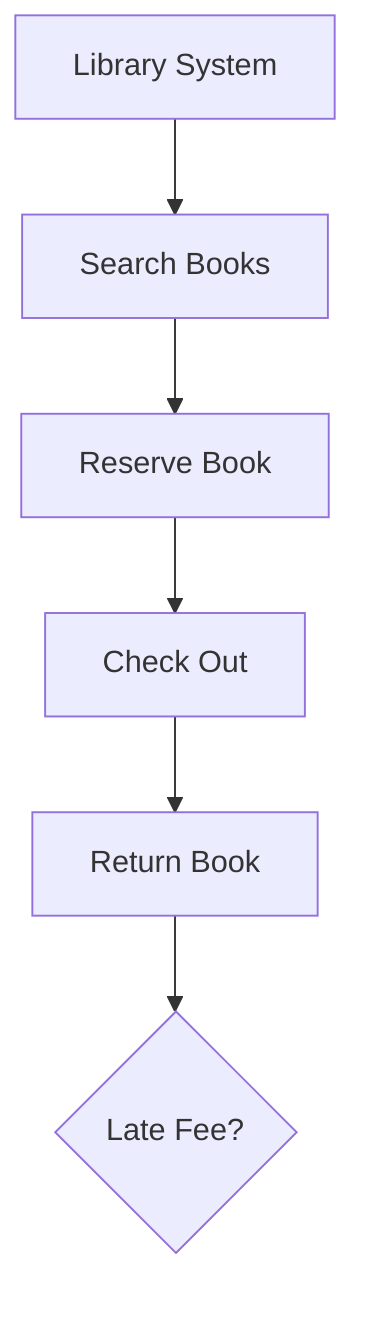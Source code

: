flowchart TD
    Library[Library System] --> Search[Search Books]
    Search --> Reserve[Reserve Book]
    Reserve --> Checkout[Check Out]
    Checkout --> Return[Return Book]
    Return --> Fine{Late Fee?}